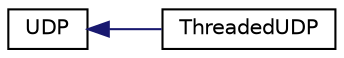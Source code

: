 digraph "Graphical Class Hierarchy"
{
 // LATEX_PDF_SIZE
  edge [fontname="Helvetica",fontsize="10",labelfontname="Helvetica",labelfontsize="10"];
  node [fontname="Helvetica",fontsize="10",shape=record];
  rankdir="LR";
  Node0 [label="UDP",height=0.2,width=0.4,color="black", fillcolor="white", style="filled",URL="$classUDP.html",tooltip=" "];
  Node0 -> Node1 [dir="back",color="midnightblue",fontsize="10",style="solid",fontname="Helvetica"];
  Node1 [label="ThreadedUDP",height=0.2,width=0.4,color="black", fillcolor="white", style="filled",URL="$classThreadedUDP.html",tooltip=" "];
}
